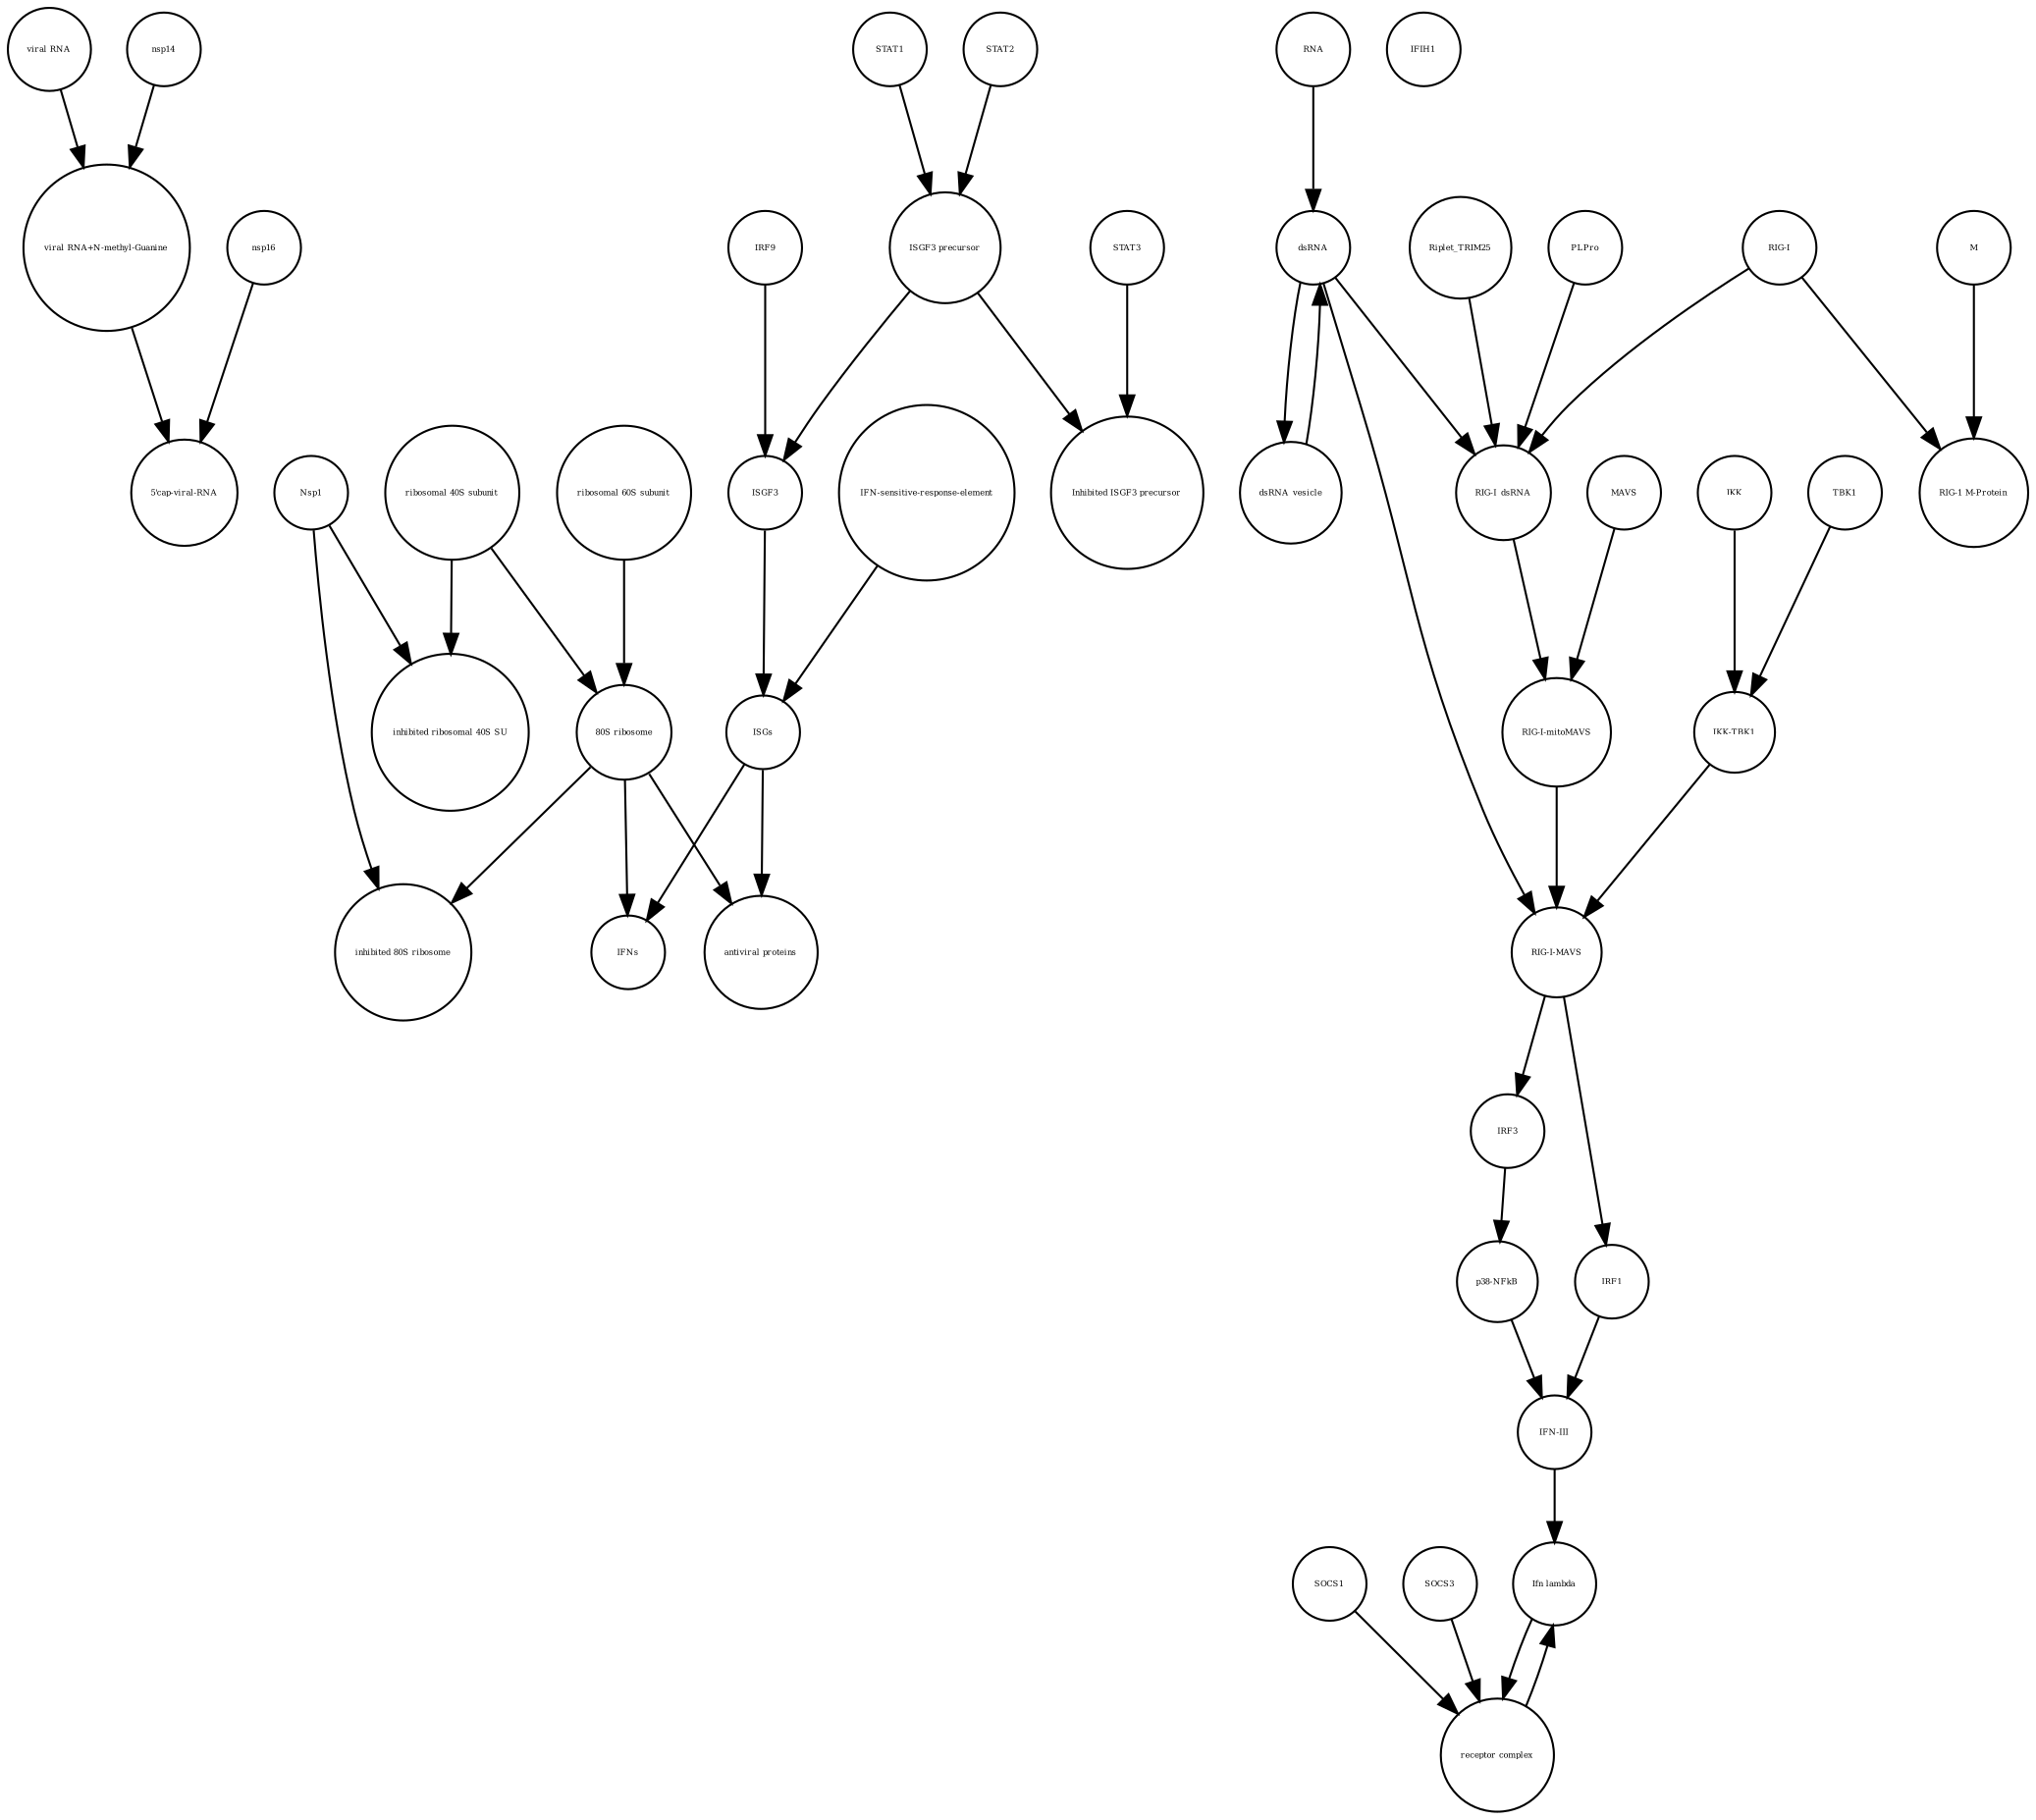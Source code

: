 strict digraph  {
"viral RNA" [annotation="", bipartite=0, cls="nucleic acid feature", fontsize=4, label="viral RNA", shape=circle];
"ribosomal 40S subunit" [annotation="", bipartite=0, cls=complex, fontsize=4, label="ribosomal 40S subunit", shape=circle];
"Inhibited ISGF3 precursor" [annotation="", bipartite=0, cls=complex, fontsize=4, label="Inhibited ISGF3 precursor", shape=circle];
"ISGF3 precursor" [annotation="", bipartite=0, cls=complex, fontsize=4, label="ISGF3 precursor", shape=circle];
"RIG-I_dsRNA" [annotation="", bipartite=0, cls=complex, fontsize=4, label="RIG-I_dsRNA", shape=circle];
"RIG-I-mitoMAVS" [annotation="", bipartite=0, cls=complex, fontsize=4, label="RIG-I-mitoMAVS", shape=circle];
STAT3 [annotation="", bipartite=0, cls=macromolecule, fontsize=4, label=STAT3, shape=circle];
STAT1 [annotation="", bipartite=0, cls=macromolecule, fontsize=4, label=STAT1, shape=circle];
nsp14 [annotation=urn_miriam_ncbiprotein_YP_009725309, bipartite=0, cls=macromolecule, fontsize=4, label=nsp14, shape=circle];
dsRNA_vesicle [annotation="", bipartite=0, cls="nucleic acid feature", fontsize=4, label=dsRNA_vesicle, shape=circle];
"antiviral proteins" [annotation="", bipartite=0, cls=complex, fontsize=4, label="antiviral proteins", shape=circle];
IRF9 [annotation="", bipartite=0, cls=macromolecule, fontsize=4, label=IRF9, shape=circle];
RNA [annotation="", bipartite=0, cls="nucleic acid feature", fontsize=4, label=RNA, shape=circle];
Riplet_TRIM25 [annotation="", bipartite=0, cls=complex, fontsize=4, label=Riplet_TRIM25, shape=circle];
"Ifn lambda" [annotation="", bipartite=0, cls=complex, fontsize=4, label="Ifn lambda", shape=circle];
PLPro [annotation="urn_miriam_uniprot_P0C6X7|urn_miriam_uniprot_P0C6U8", bipartite=0, cls=macromolecule, fontsize=4, label=PLPro, shape=circle];
nsp16 [annotation=urn_miriam_ncbiprotein_YP_009725311, bipartite=0, cls=macromolecule, fontsize=4, label=nsp16, shape=circle];
IFIH1 [annotation="", bipartite=0, cls=macromolecule, fontsize=4, label=IFIH1, shape=circle];
ISGs [annotation="", bipartite=0, cls="nucleic acid feature", fontsize=4, label=ISGs, shape=circle];
"RIG-I" [annotation=urn_miriam_uniprot_O95786, bipartite=0, cls=macromolecule, fontsize=4, label="RIG-I", shape=circle];
M [annotation=urn_miriam_uniprot_P0DTC5, bipartite=0, cls=macromolecule, fontsize=4, label=M, shape=circle];
Nsp1 [annotation="urn_miriam_ncbiprotein_YP_009725297|urn_miriam_uniprot_P0C6X7", bipartite=0, cls=macromolecule, fontsize=4, label=Nsp1, shape=circle];
"ribosomal 60S subunit" [annotation="", bipartite=0, cls=complex, fontsize=4, label="ribosomal 60S subunit", shape=circle];
"p38-NFkB" [annotation="", bipartite=0, cls=complex, fontsize=4, label="p38-NFkB", shape=circle];
"viral RNA+N-methyl-Guanine" [annotation="", bipartite=0, cls="nucleic acid feature", fontsize=4, label="viral RNA+N-methyl-Guanine", shape=circle];
SOCS1 [annotation="", bipartite=0, cls=macromolecule, fontsize=4, label=SOCS1, shape=circle];
dsRNA [annotation="", bipartite=0, cls="nucleic acid feature", fontsize=4, label=dsRNA, shape=circle];
"RIG-1 M-Protein" [annotation="", bipartite=0, cls=complex, fontsize=4, label="RIG-1 M-Protein", shape=circle];
IKK [annotation="urn_miriam_uniprot_O14920|urn_miriam_uniprot_O15111", bipartite=0, cls=macromolecule, fontsize=4, label=IKK, shape=circle];
"IKK-TBK1" [annotation="", bipartite=0, cls=complex, fontsize=4, label="IKK-TBK1", shape=circle];
"inhibited ribosomal 40S SU" [annotation="urn_miriam_doi_10.1101%2F2020.05.18.102467", bipartite=0, cls=complex, fontsize=4, label="inhibited ribosomal 40S SU", shape=circle];
"80S ribosome" [annotation="", bipartite=0, cls=complex, fontsize=4, label="80S ribosome", shape=circle];
"receptor complex" [annotation="", bipartite=0, cls=complex, fontsize=4, label="receptor complex", shape=circle];
TBK1 [annotation=urn_miriam_uniprot_Q9UHD2, bipartite=0, cls=macromolecule, fontsize=4, label=TBK1, shape=circle];
MAVS [annotation=urn_miriam_uniprot_Q7Z434, bipartite=0, cls=macromolecule, fontsize=4, label=MAVS, shape=circle];
"IFN-III" [annotation="", bipartite=0, cls=macromolecule, fontsize=4, label="IFN-III", shape=circle];
IRF3 [annotation=urn_miriam_uniprot_Q14653, bipartite=0, cls=macromolecule, fontsize=4, label=IRF3, shape=circle];
SOCS3 [annotation="", bipartite=0, cls=macromolecule, fontsize=4, label=SOCS3, shape=circle];
"5'cap-viral-RNA" [annotation="", bipartite=0, cls="nucleic acid feature", fontsize=4, label="5'cap-viral-RNA", shape=circle];
"inhibited 80S ribosome" [annotation="", bipartite=0, cls=complex, fontsize=4, label="inhibited 80S ribosome", shape=circle];
STAT2 [annotation="", bipartite=0, cls=macromolecule, fontsize=4, label=STAT2, shape=circle];
IRF1 [annotation="", bipartite=0, cls=macromolecule, fontsize=4, label=IRF1, shape=circle];
ISGF3 [annotation="", bipartite=0, cls=complex, fontsize=4, label=ISGF3, shape=circle];
IFNs [annotation="", bipartite=0, cls=complex, fontsize=4, label=IFNs, shape=circle];
"IFN-sensitive-response-element" [annotation="", bipartite=0, cls="nucleic acid feature", fontsize=4, label="IFN-sensitive-response-element", shape=circle];
"RIG-I-MAVS" [annotation="", bipartite=0, cls=complex, fontsize=4, label="RIG-I-MAVS", shape=circle];
"viral RNA" -> "viral RNA+N-methyl-Guanine"  [annotation="", interaction_type=production];
"ribosomal 40S subunit" -> "inhibited ribosomal 40S SU"  [annotation="", interaction_type=production];
"ribosomal 40S subunit" -> "80S ribosome"  [annotation="", interaction_type=production];
"ISGF3 precursor" -> ISGF3  [annotation="", interaction_type=production];
"ISGF3 precursor" -> "Inhibited ISGF3 precursor"  [annotation="", interaction_type=production];
"RIG-I_dsRNA" -> "RIG-I-mitoMAVS"  [annotation="", interaction_type=production];
"RIG-I-mitoMAVS" -> "RIG-I-MAVS"  [annotation="", interaction_type=production];
STAT3 -> "Inhibited ISGF3 precursor"  [annotation="", interaction_type=production];
STAT1 -> "ISGF3 precursor"  [annotation="", interaction_type=production];
nsp14 -> "viral RNA+N-methyl-Guanine"  [annotation="urn_miriam_doi_10.1016%2Fj.chom.2020.05.008", interaction_type=catalysis];
dsRNA_vesicle -> dsRNA  [annotation="", interaction_type=production];
IRF9 -> ISGF3  [annotation="", interaction_type=production];
RNA -> dsRNA  [annotation="", interaction_type=production];
Riplet_TRIM25 -> "RIG-I_dsRNA"  [annotation=urn_miriam_pubmed_22390971, interaction_type=catalysis];
"Ifn lambda" -> "receptor complex"  [annotation="urn_miriam_doi_10.3791%2F53575", interaction_type=stimulation];
PLPro -> "RIG-I_dsRNA"  [annotation=urn_miriam_pubmed_25554382, interaction_type=catalysis];
nsp16 -> "5'cap-viral-RNA"  [annotation="urn_miriam_doi_10.1016%2Fj.chom.2020.05.008", interaction_type=catalysis];
ISGs -> IFNs  [annotation="", interaction_type=production];
ISGs -> "antiviral proteins"  [annotation="", interaction_type=production];
"RIG-I" -> "RIG-I_dsRNA"  [annotation="", interaction_type=production];
"RIG-I" -> "RIG-1 M-Protein"  [annotation="", interaction_type=production];
M -> "RIG-1 M-Protein"  [annotation="", interaction_type=production];
Nsp1 -> "inhibited 80S ribosome"  [annotation="", interaction_type=production];
Nsp1 -> "inhibited ribosomal 40S SU"  [annotation="", interaction_type=production];
"ribosomal 60S subunit" -> "80S ribosome"  [annotation="", interaction_type=production];
"p38-NFkB" -> "IFN-III"  [annotation="", interaction_type=stimulation];
"viral RNA+N-methyl-Guanine" -> "5'cap-viral-RNA"  [annotation="", interaction_type=production];
SOCS1 -> "receptor complex"  [annotation="", interaction_type=production];
dsRNA -> "RIG-I-MAVS"  [annotation=urn_miriam_pubmed_25636800, interaction_type="necessary stimulation"];
dsRNA -> dsRNA_vesicle  [annotation="", interaction_type=production];
dsRNA -> "RIG-I_dsRNA"  [annotation=urn_miriam_pubmed_25045870, interaction_type="necessary stimulation"];
IKK -> "IKK-TBK1"  [annotation="", interaction_type=production];
"IKK-TBK1" -> "RIG-I-MAVS"  [annotation="", interaction_type=production];
"80S ribosome" -> IFNs  [annotation=urn_miriam_pubmed_30936491, interaction_type=catalysis];
"80S ribosome" -> "inhibited 80S ribosome"  [annotation="", interaction_type=production];
"80S ribosome" -> "antiviral proteins"  [annotation=urn_miriam_pubmed_30936491, interaction_type=catalysis];
"receptor complex" -> "Ifn lambda"  [annotation="", interaction_type=production];
TBK1 -> "IKK-TBK1"  [annotation="", interaction_type=production];
MAVS -> "RIG-I-mitoMAVS"  [annotation="", interaction_type=production];
"IFN-III" -> "Ifn lambda"  [annotation="", interaction_type=production];
IRF3 -> "p38-NFkB"  [annotation="", interaction_type=production];
SOCS3 -> "receptor complex"  [annotation="", interaction_type=production];
STAT2 -> "ISGF3 precursor"  [annotation="", interaction_type=production];
IRF1 -> "IFN-III"  [annotation="", interaction_type=stimulation];
ISGF3 -> ISGs  [annotation=urn_miriam_pubmed_30936491, interaction_type="necessary stimulation"];
"IFN-sensitive-response-element" -> ISGs  [annotation="", interaction_type=production];
"RIG-I-MAVS" -> IRF1  [annotation=urn_miriam_pubmed_25045870, interaction_type=catalysis];
"RIG-I-MAVS" -> IRF3  [annotation=urn_miriam_pubmed_25636800, interaction_type=stimulation];
}
